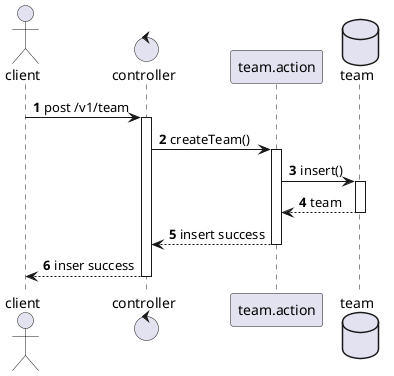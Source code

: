 @startuml create_team
actor client
control controller
participant "team.action" as team_action
database team
autonumber

client -> controller: post /v1/team
activate controller

    controller -> team_action: createTeam()
    activate team_action
        team_action -> team: insert()
        activate team
        return team
    return insert success
return inser success


@enduml